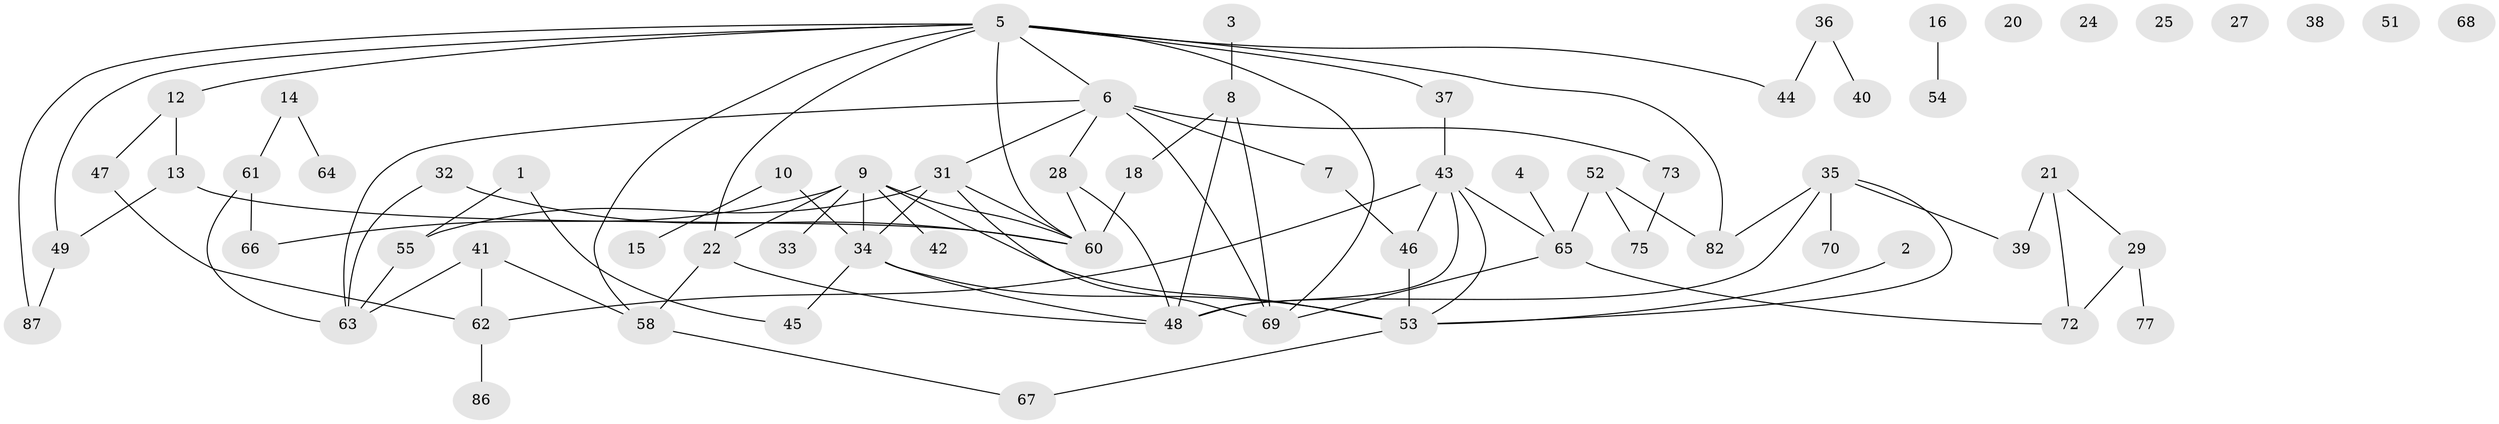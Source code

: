 // original degree distribution, {1: 0.1958762886597938, 4: 0.14432989690721648, 3: 0.26804123711340205, 2: 0.21649484536082475, 5: 0.061855670103092786, 0: 0.07216494845360824, 6: 0.030927835051546393, 7: 0.010309278350515464}
// Generated by graph-tools (version 1.1) at 2025/16/03/04/25 18:16:29]
// undirected, 67 vertices, 92 edges
graph export_dot {
graph [start="1"]
  node [color=gray90,style=filled];
  1 [super="+83"];
  2;
  3 [super="+91"];
  4;
  5 [super="+23+30"];
  6 [super="+95+11"];
  7;
  8 [super="+89"];
  9 [super="+76+19"];
  10;
  12;
  13 [super="+96"];
  14;
  15;
  16;
  18 [super="+26"];
  20;
  21 [super="+79"];
  22;
  24;
  25;
  27;
  28 [super="+80+59"];
  29 [super="+92"];
  31;
  32;
  33;
  34 [super="+84"];
  35 [super="+56"];
  36 [super="+90"];
  37;
  38;
  39;
  40;
  41;
  42;
  43 [super="+50"];
  44;
  45;
  46 [super="+71"];
  47;
  48;
  49 [super="+74"];
  51;
  52;
  53 [super="+78"];
  54;
  55;
  58;
  60;
  61;
  62 [super="+85"];
  63;
  64;
  65 [super="+93"];
  66;
  67;
  68;
  69 [super="+88"];
  70;
  72;
  73;
  75;
  77;
  82;
  86;
  87;
  1 -- 45;
  1 -- 55;
  2 -- 53;
  3 -- 8;
  4 -- 65;
  5 -- 12;
  5 -- 58;
  5 -- 22;
  5 -- 87;
  5 -- 44;
  5 -- 60;
  5 -- 6;
  5 -- 49;
  5 -- 82;
  5 -- 37;
  5 -- 69;
  6 -- 7;
  6 -- 31;
  6 -- 73 [weight=2];
  6 -- 28;
  6 -- 63;
  6 -- 69;
  7 -- 46;
  8 -- 48;
  8 -- 69;
  8 -- 18;
  9 -- 33;
  9 -- 60;
  9 -- 42;
  9 -- 34;
  9 -- 66;
  9 -- 22;
  9 -- 53;
  10 -- 15;
  10 -- 34;
  12 -- 13;
  12 -- 47;
  13 -- 49;
  13 -- 60;
  14 -- 61;
  14 -- 64;
  16 -- 54;
  18 -- 60;
  21 -- 29;
  21 -- 39 [weight=2];
  21 -- 72;
  22 -- 48;
  22 -- 58;
  28 -- 48;
  28 -- 60;
  29 -- 77;
  29 -- 72;
  31 -- 34;
  31 -- 55;
  31 -- 60;
  31 -- 69;
  32 -- 60;
  32 -- 63;
  34 -- 48;
  34 -- 53;
  34 -- 45;
  35 -- 48;
  35 -- 82;
  35 -- 70;
  35 -- 39;
  35 -- 53;
  36 -- 40;
  36 -- 44;
  37 -- 43;
  41 -- 58;
  41 -- 63;
  41 -- 62;
  43 -- 48;
  43 -- 53;
  43 -- 62;
  43 -- 46 [weight=2];
  43 -- 65;
  46 -- 53;
  47 -- 62;
  49 -- 87;
  52 -- 75;
  52 -- 82;
  52 -- 65;
  53 -- 67;
  55 -- 63;
  58 -- 67;
  61 -- 63;
  61 -- 66;
  62 -- 86;
  65 -- 69;
  65 -- 72;
  73 -- 75;
}
